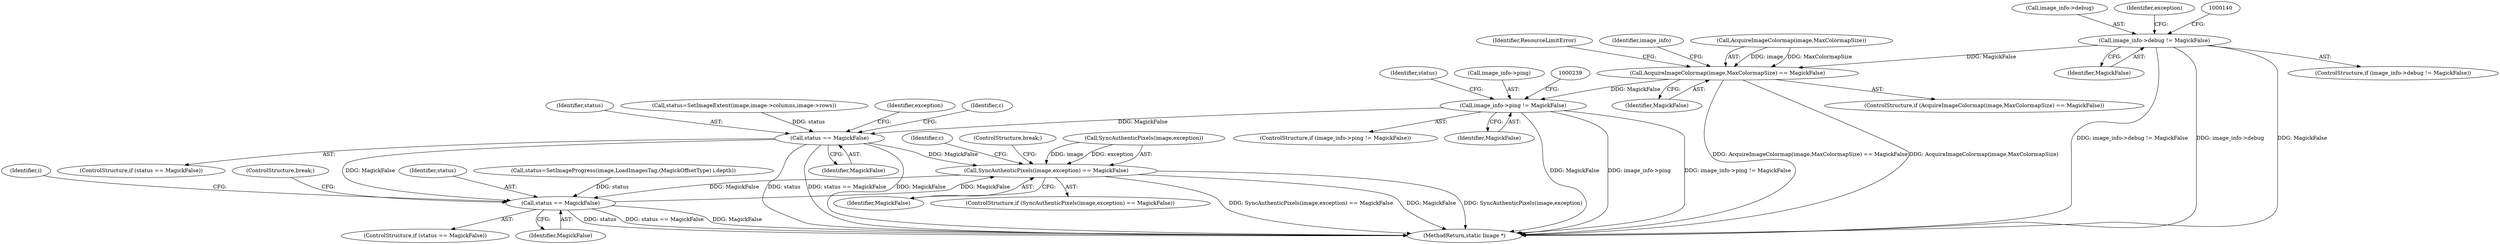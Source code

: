 digraph "0_ImageMagick_f6e9d0d9955e85bdd7540b251cd50d598dacc5e6_58@pointer" {
"1000134" [label="(Call,image_info->debug != MagickFalse)"];
"1000223" [label="(Call,AcquireImageColormap(image,MaxColormapSize) == MagickFalse)"];
"1000232" [label="(Call,image_info->ping != MagickFalse)"];
"1000256" [label="(Call,status == MagickFalse)"];
"1000443" [label="(Call,SyncAuthenticPixels(image,exception) == MagickFalse)"];
"1000493" [label="(Call,status == MagickFalse)"];
"1000483" [label="(Call,status=SetImageProgress(image,LoadImagesTag,(MagickOffsetType) i,depth))"];
"1000246" [label="(Identifier,status)"];
"1000138" [label="(Identifier,MagickFalse)"];
"1000443" [label="(Call,SyncAuthenticPixels(image,exception) == MagickFalse)"];
"1000227" [label="(Identifier,MagickFalse)"];
"1000261" [label="(Identifier,exception)"];
"1000135" [label="(Call,image_info->debug)"];
"1000508" [label="(MethodReturn,static Image *)"];
"1000270" [label="(Identifier,c)"];
"1000258" [label="(Identifier,MagickFalse)"];
"1000150" [label="(Identifier,exception)"];
"1000223" [label="(Call,AcquireImageColormap(image,MaxColormapSize) == MagickFalse)"];
"1000447" [label="(Identifier,MagickFalse)"];
"1000308" [label="(Identifier,i)"];
"1000233" [label="(Call,image_info->ping)"];
"1000257" [label="(Identifier,status)"];
"1000232" [label="(Call,image_info->ping != MagickFalse)"];
"1000493" [label="(Call,status == MagickFalse)"];
"1000496" [label="(ControlStructure,break;)"];
"1000222" [label="(ControlStructure,if (AcquireImageColormap(image,MaxColormapSize) == MagickFalse))"];
"1000133" [label="(ControlStructure,if (image_info->debug != MagickFalse))"];
"1000229" [label="(Identifier,ResourceLimitError)"];
"1000442" [label="(ControlStructure,if (SyncAuthenticPixels(image,exception) == MagickFalse))"];
"1000134" [label="(Call,image_info->debug != MagickFalse)"];
"1000495" [label="(Identifier,MagickFalse)"];
"1000494" [label="(Identifier,status)"];
"1000492" [label="(ControlStructure,if (status == MagickFalse))"];
"1000450" [label="(Identifier,c)"];
"1000448" [label="(ControlStructure,break;)"];
"1000231" [label="(ControlStructure,if (image_info->ping != MagickFalse))"];
"1000236" [label="(Identifier,MagickFalse)"];
"1000234" [label="(Identifier,image_info)"];
"1000224" [label="(Call,AcquireImageColormap(image,MaxColormapSize))"];
"1000255" [label="(ControlStructure,if (status == MagickFalse))"];
"1000256" [label="(Call,status == MagickFalse)"];
"1000444" [label="(Call,SyncAuthenticPixels(image,exception))"];
"1000245" [label="(Call,status=SetImageExtent(image,image->columns,image->rows))"];
"1000134" -> "1000133"  [label="AST: "];
"1000134" -> "1000138"  [label="CFG: "];
"1000135" -> "1000134"  [label="AST: "];
"1000138" -> "1000134"  [label="AST: "];
"1000140" -> "1000134"  [label="CFG: "];
"1000150" -> "1000134"  [label="CFG: "];
"1000134" -> "1000508"  [label="DDG: image_info->debug != MagickFalse"];
"1000134" -> "1000508"  [label="DDG: image_info->debug"];
"1000134" -> "1000508"  [label="DDG: MagickFalse"];
"1000134" -> "1000223"  [label="DDG: MagickFalse"];
"1000223" -> "1000222"  [label="AST: "];
"1000223" -> "1000227"  [label="CFG: "];
"1000224" -> "1000223"  [label="AST: "];
"1000227" -> "1000223"  [label="AST: "];
"1000229" -> "1000223"  [label="CFG: "];
"1000234" -> "1000223"  [label="CFG: "];
"1000223" -> "1000508"  [label="DDG: AcquireImageColormap(image,MaxColormapSize) == MagickFalse"];
"1000223" -> "1000508"  [label="DDG: AcquireImageColormap(image,MaxColormapSize)"];
"1000224" -> "1000223"  [label="DDG: image"];
"1000224" -> "1000223"  [label="DDG: MaxColormapSize"];
"1000223" -> "1000232"  [label="DDG: MagickFalse"];
"1000232" -> "1000231"  [label="AST: "];
"1000232" -> "1000236"  [label="CFG: "];
"1000233" -> "1000232"  [label="AST: "];
"1000236" -> "1000232"  [label="AST: "];
"1000239" -> "1000232"  [label="CFG: "];
"1000246" -> "1000232"  [label="CFG: "];
"1000232" -> "1000508"  [label="DDG: MagickFalse"];
"1000232" -> "1000508"  [label="DDG: image_info->ping"];
"1000232" -> "1000508"  [label="DDG: image_info->ping != MagickFalse"];
"1000232" -> "1000256"  [label="DDG: MagickFalse"];
"1000256" -> "1000255"  [label="AST: "];
"1000256" -> "1000258"  [label="CFG: "];
"1000257" -> "1000256"  [label="AST: "];
"1000258" -> "1000256"  [label="AST: "];
"1000261" -> "1000256"  [label="CFG: "];
"1000270" -> "1000256"  [label="CFG: "];
"1000256" -> "1000508"  [label="DDG: MagickFalse"];
"1000256" -> "1000508"  [label="DDG: status"];
"1000256" -> "1000508"  [label="DDG: status == MagickFalse"];
"1000245" -> "1000256"  [label="DDG: status"];
"1000256" -> "1000443"  [label="DDG: MagickFalse"];
"1000256" -> "1000493"  [label="DDG: MagickFalse"];
"1000443" -> "1000442"  [label="AST: "];
"1000443" -> "1000447"  [label="CFG: "];
"1000444" -> "1000443"  [label="AST: "];
"1000447" -> "1000443"  [label="AST: "];
"1000448" -> "1000443"  [label="CFG: "];
"1000450" -> "1000443"  [label="CFG: "];
"1000443" -> "1000508"  [label="DDG: SyncAuthenticPixels(image,exception) == MagickFalse"];
"1000443" -> "1000508"  [label="DDG: MagickFalse"];
"1000443" -> "1000508"  [label="DDG: SyncAuthenticPixels(image,exception)"];
"1000444" -> "1000443"  [label="DDG: image"];
"1000444" -> "1000443"  [label="DDG: exception"];
"1000493" -> "1000443"  [label="DDG: MagickFalse"];
"1000443" -> "1000493"  [label="DDG: MagickFalse"];
"1000493" -> "1000492"  [label="AST: "];
"1000493" -> "1000495"  [label="CFG: "];
"1000494" -> "1000493"  [label="AST: "];
"1000495" -> "1000493"  [label="AST: "];
"1000496" -> "1000493"  [label="CFG: "];
"1000308" -> "1000493"  [label="CFG: "];
"1000493" -> "1000508"  [label="DDG: status"];
"1000493" -> "1000508"  [label="DDG: status == MagickFalse"];
"1000493" -> "1000508"  [label="DDG: MagickFalse"];
"1000483" -> "1000493"  [label="DDG: status"];
}

